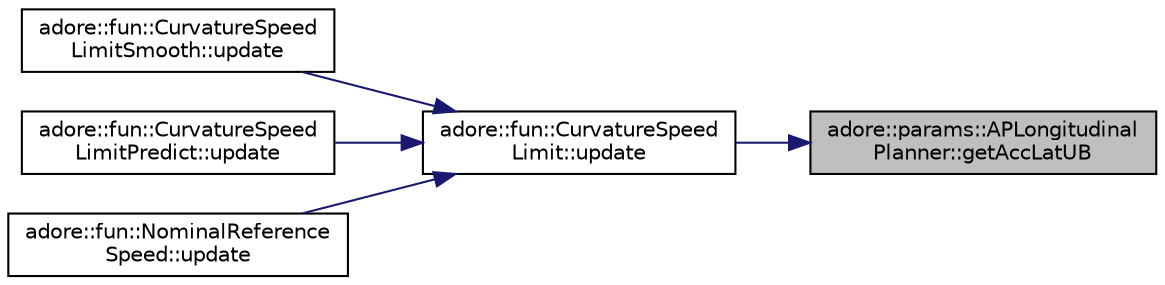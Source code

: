 digraph "adore::params::APLongitudinalPlanner::getAccLatUB"
{
 // LATEX_PDF_SIZE
  edge [fontname="Helvetica",fontsize="10",labelfontname="Helvetica",labelfontsize="10"];
  node [fontname="Helvetica",fontsize="10",shape=record];
  rankdir="RL";
  Node1 [label="adore::params::APLongitudinal\lPlanner::getAccLatUB",height=0.2,width=0.4,color="black", fillcolor="grey75", style="filled", fontcolor="black",tooltip="getAccLatUB returns the absolute lateral acceleration bound which has to be maintained by reducing sp..."];
  Node1 -> Node2 [dir="back",color="midnightblue",fontsize="10",style="solid",fontname="Helvetica"];
  Node2 [label="adore::fun::CurvatureSpeed\lLimit::update",height=0.2,width=0.4,color="black", fillcolor="white", style="filled",URL="$classadore_1_1fun_1_1CurvatureSpeedLimit.html#a8c20f0b183aa9fea46c54637350ae706",tooltip=" "];
  Node2 -> Node3 [dir="back",color="midnightblue",fontsize="10",style="solid",fontname="Helvetica"];
  Node3 [label="adore::fun::CurvatureSpeed\lLimitSmooth::update",height=0.2,width=0.4,color="black", fillcolor="white", style="filled",URL="$classadore_1_1fun_1_1CurvatureSpeedLimitSmooth.html#a3c23d75cdfb794c95de378d526dc63eb",tooltip=" "];
  Node2 -> Node4 [dir="back",color="midnightblue",fontsize="10",style="solid",fontname="Helvetica"];
  Node4 [label="adore::fun::CurvatureSpeed\lLimitPredict::update",height=0.2,width=0.4,color="black", fillcolor="white", style="filled",URL="$classadore_1_1fun_1_1CurvatureSpeedLimitPredict.html#a9860052b90355a1467c6729bf402d935",tooltip=" "];
  Node2 -> Node5 [dir="back",color="midnightblue",fontsize="10",style="solid",fontname="Helvetica"];
  Node5 [label="adore::fun::NominalReference\lSpeed::update",height=0.2,width=0.4,color="black", fillcolor="white", style="filled",URL="$classadore_1_1fun_1_1NominalReferenceSpeed.html#a8d4b3f3840611b38035375e6c18bcc6f",tooltip=" "];
}
